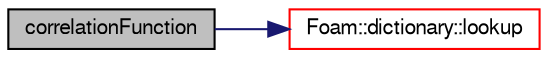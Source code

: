 digraph "correlationFunction"
{
  bgcolor="transparent";
  edge [fontname="FreeSans",fontsize="10",labelfontname="FreeSans",labelfontsize="10"];
  node [fontname="FreeSans",fontsize="10",shape=record];
  rankdir="LR";
  Node0 [label="correlationFunction",height=0.2,width=0.4,color="black", fillcolor="grey75", style="filled", fontcolor="black"];
  Node0 -> Node1 [color="midnightblue",fontsize="10",style="solid",fontname="FreeSans"];
  Node1 [label="Foam::dictionary::lookup",height=0.2,width=0.4,color="red",URL="$a26014.html#a6a0727fa523e48977e27348663def509",tooltip="Find and return an entry data stream. "];
}
